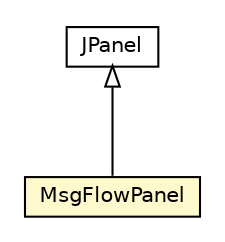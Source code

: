 #!/usr/local/bin/dot
#
# Class diagram 
# Generated by UMLGraph version R5_6-24-gf6e263 (http://www.umlgraph.org/)
#

digraph G {
	edge [fontname="Helvetica",fontsize=10,labelfontname="Helvetica",labelfontsize=10];
	node [fontname="Helvetica",fontsize=10,shape=plaintext];
	nodesep=0.25;
	ranksep=0.5;
	// org.universAAL.tools.logmonitor.msgflow.gui.MsgFlowPanel
	c5762406 [label=<<table title="org.universAAL.tools.logmonitor.msgflow.gui.MsgFlowPanel" border="0" cellborder="1" cellspacing="0" cellpadding="2" port="p" bgcolor="lemonChiffon" href="./MsgFlowPanel.html">
		<tr><td><table border="0" cellspacing="0" cellpadding="1">
<tr><td align="center" balign="center"> MsgFlowPanel </td></tr>
		</table></td></tr>
		</table>>, URL="./MsgFlowPanel.html", fontname="Helvetica", fontcolor="black", fontsize=10.0];
	//org.universAAL.tools.logmonitor.msgflow.gui.MsgFlowPanel extends javax.swing.JPanel
	c5762697:p -> c5762406:p [dir=back,arrowtail=empty];
	// javax.swing.JPanel
	c5762697 [label=<<table title="javax.swing.JPanel" border="0" cellborder="1" cellspacing="0" cellpadding="2" port="p" href="http://java.sun.com/j2se/1.4.2/docs/api/javax/swing/JPanel.html">
		<tr><td><table border="0" cellspacing="0" cellpadding="1">
<tr><td align="center" balign="center"> JPanel </td></tr>
		</table></td></tr>
		</table>>, URL="http://java.sun.com/j2se/1.4.2/docs/api/javax/swing/JPanel.html", fontname="Helvetica", fontcolor="black", fontsize=10.0];
}

